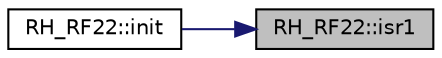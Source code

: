 digraph "RH_RF22::isr1"
{
 // LATEX_PDF_SIZE
  edge [fontname="Helvetica",fontsize="10",labelfontname="Helvetica",labelfontsize="10"];
  node [fontname="Helvetica",fontsize="10",shape=record];
  rankdir="RL";
  Node1 [label="RH_RF22::isr1",height=0.2,width=0.4,color="black", fillcolor="grey75", style="filled", fontcolor="black",tooltip="Low level interrupt service routine for RF22 connected to interrupt 1."];
  Node1 -> Node2 [dir="back",color="midnightblue",fontsize="10",style="solid",fontname="Helvetica"];
  Node2 [label="RH_RF22::init",height=0.2,width=0.4,color="black", fillcolor="white", style="filled",URL="$class_r_h___r_f22.html#a315c71e5f023f03b0a6b8324a6a9b094",tooltip=" "];
}
